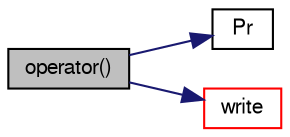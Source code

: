 digraph "operator()"
{
  bgcolor="transparent";
  edge [fontname="FreeSans",fontsize="10",labelfontname="FreeSans",labelfontsize="10"];
  node [fontname="FreeSans",fontsize="10",shape=record];
  rankdir="LR";
  Node89 [label="operator()",height=0.2,width=0.4,color="black", fillcolor="grey75", style="filled", fontcolor="black"];
  Node89 -> Node90 [color="midnightblue",fontsize="10",style="solid",fontname="FreeSans"];
  Node90 [label="Pr",height=0.2,width=0.4,color="black",URL="$a39152.html#a1db7a9e58e450e6ddc830a30f0674a02"];
  Node89 -> Node91 [color="midnightblue",fontsize="10",style="solid",fontname="FreeSans"];
  Node91 [label="write",height=0.2,width=0.4,color="red",URL="$a30290.html#a78cec3e4ecac4a89a3ad8d38f2ad21f5",tooltip="Write to stream. "];
}

